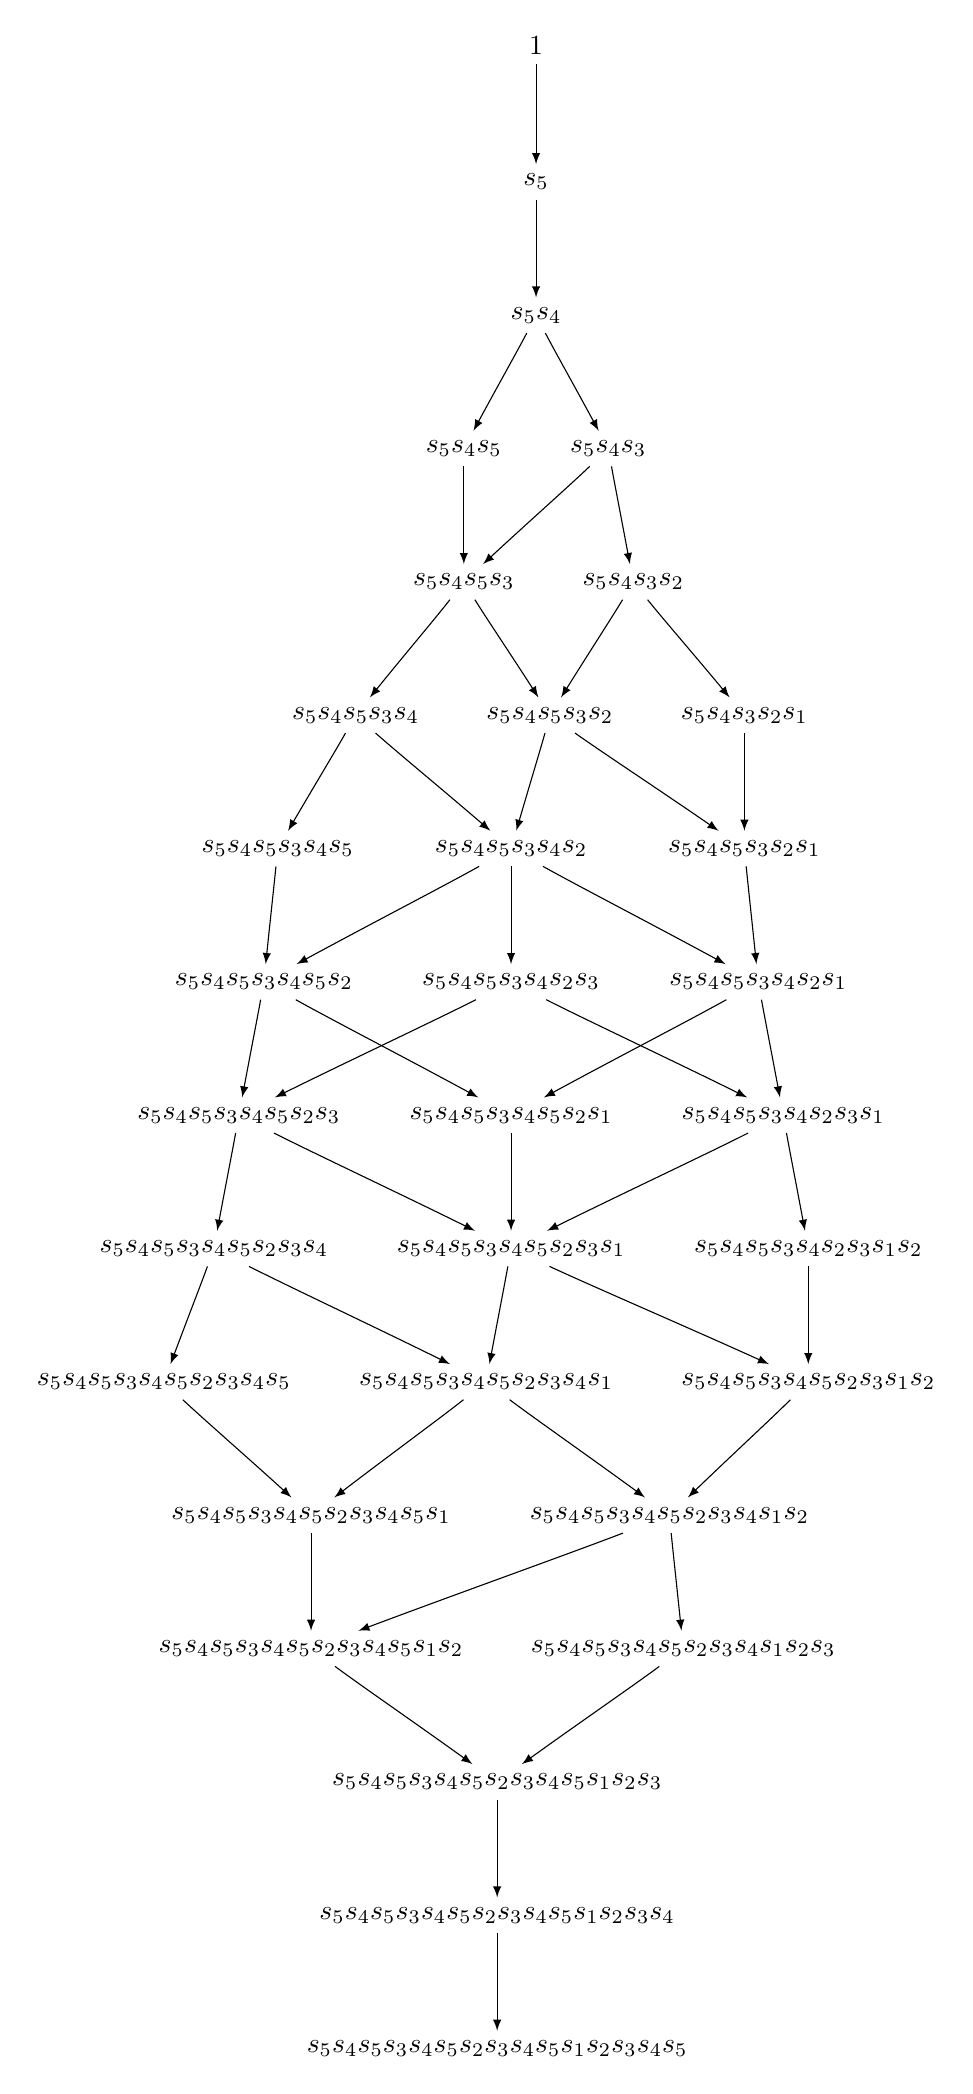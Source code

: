 \begin{tikzpicture}[>=latex,line join=bevel,]
%%
\node (s5*s4*s5*s3*s4*s5*s2*s1) at (174bp,342bp) [draw,draw=none] {$s_{5}s_{4}s_{5}s_{3}s_{4}s_{5}s_{2}s_{1}$};
  \node (s5*s4*s5*s3*s4*s5*s2*s3*s4*s5*s1*s2) at (102bp,150bp) [draw,draw=none] {$s_{5}s_{4}s_{5}s_{3}s_{4}s_{5}s_{2}s_{3}s_{4}s_{5}s_{1}s_{2}$};
  \node (s5*s4*s5*s3*s4*s5*s2*s3*s4*s5*s1*s2*s3*s4*s5) at (169bp,6bp) [draw,draw=none] {$s_{5}s_{4}s_{5}s_{3}s_{4}s_{5}s_{2}s_{3}s_{4}s_{5}s_{1}s_{2}s_{3}s_{4}s_{5}$};
  \node (s5*s4*s5*s3*s4*s5*s2*s3*s4*s5*s1*s2*s3) at (169bp,102bp) [draw,draw=none] {$s_{5}s_{4}s_{5}s_{3}s_{4}s_{5}s_{2}s_{3}s_{4}s_{5}s_{1}s_{2}s_{3}$};
  \node (s5*s4) at (183bp,630bp) [draw,draw=none] {$s_{5}s_{4}$};
  \node (1) at (183bp,727bp) [draw,draw=none] {$1$};
  \node (s5*s4*s5*s3*s4*s5*s2*s3*s4) at (67bp,294bp) [draw,draw=none] {$s_{5}s_{4}s_{5}s_{3}s_{4}s_{5}s_{2}s_{3}s_{4}$};
  \node (s5*s4*s5*s3*s4*s5*s2*s3*s4*s5*s1*s2*s3*s4) at (169bp,54bp) [draw,draw=none] {$s_{5}s_{4}s_{5}s_{3}s_{4}s_{5}s_{2}s_{3}s_{4}s_{5}s_{1}s_{2}s_{3}s_{4}$};
  \node (s5*s4*s5*s3*s4*s5*s2*s3*s4*s1*s2*s3) at (236bp,150bp) [draw,draw=none] {$s_{5}s_{4}s_{5}s_{3}s_{4}s_{5}s_{2}s_{3}s_{4}s_{1}s_{2}s_{3}$};
  \node (s5*s4*s5*s3*s4*s5*s2*s3*s1) at (174bp,294bp) [draw,draw=none] {$s_{5}s_{4}s_{5}s_{3}s_{4}s_{5}s_{2}s_{3}s_{1}$};
  \node (s5) at (183bp,678bp) [draw,draw=none] {$s_{5}$};
  \node (s5*s4*s5*s3*s4*s2*s3*s1) at (272bp,342bp) [draw,draw=none] {$s_{5}s_{4}s_{5}s_{3}s_{4}s_{2}s_{3}s_{1}$};
  \node (s5*s4*s5*s3*s4*s5*s2*s3*s4*s1) at (165bp,246bp) [draw,draw=none] {$s_{5}s_{4}s_{5}s_{3}s_{4}s_{5}s_{2}s_{3}s_{4}s_{1}$};
  \node (s5*s4*s5*s3*s4*s5*s2*s3*s4*s5) at (49bp,246bp) [draw,draw=none] {$s_{5}s_{4}s_{5}s_{3}s_{4}s_{5}s_{2}s_{3}s_{4}s_{5}$};
  \node (s5*s4*s5*s3*s4*s5*s2*s3) at (76bp,342bp) [draw,draw=none] {$s_{5}s_{4}s_{5}s_{3}s_{4}s_{5}s_{2}s_{3}$};
  \node (s5*s4*s3*s2*s1) at (258bp,486bp) [draw,draw=none] {$s_{5}s_{4}s_{3}s_{2}s_{1}$};
  \node (s5*s4*s5*s3*s4*s5*s2*s3*s1*s2) at (281bp,246bp) [draw,draw=none] {$s_{5}s_{4}s_{5}s_{3}s_{4}s_{5}s_{2}s_{3}s_{1}s_{2}$};
  \node (s5*s4*s5*s3*s4*s5*s2) at (85bp,390bp) [draw,draw=none] {$s_{5}s_{4}s_{5}s_{3}s_{4}s_{5}s_{2}$};
  \node (s5*s4*s5*s3*s4*s2*s3*s1*s2) at (281bp,294bp) [draw,draw=none] {$s_{5}s_{4}s_{5}s_{3}s_{4}s_{2}s_{3}s_{1}s_{2}$};
  \node (s5*s4*s5*s3*s4*s2) at (174bp,438bp) [draw,draw=none] {$s_{5}s_{4}s_{5}s_{3}s_{4}s_{2}$};
  \node (s5*s4*s5*s3*s4*s5) at (90bp,438bp) [draw,draw=none] {$s_{5}s_{4}s_{5}s_{3}s_{4}s_{5}$};
  \node (s5*s4*s5*s3) at (157bp,534bp) [draw,draw=none] {$s_{5}s_{4}s_{5}s_{3}$};
  \node (s5*s4*s5*s3*s2) at (188bp,486bp) [draw,draw=none] {$s_{5}s_{4}s_{5}s_{3}s_{2}$};
  \node (s5*s4*s5*s3*s4*s5*s2*s3*s4*s1*s2) at (231bp,198bp) [draw,draw=none] {$s_{5}s_{4}s_{5}s_{3}s_{4}s_{5}s_{2}s_{3}s_{4}s_{1}s_{2}$};
  \node (s5*s4*s3*s2) at (218bp,534bp) [draw,draw=none] {$s_{5}s_{4}s_{3}s_{2}$};
  \node (s5*s4*s5*s3*s2*s1) at (258bp,438bp) [draw,draw=none] {$s_{5}s_{4}s_{5}s_{3}s_{2}s_{1}$};
  \node (s5*s4*s3) at (209bp,582bp) [draw,draw=none] {$s_{5}s_{4}s_{3}$};
  \node (s5*s4*s5*s3*s4) at (118bp,486bp) [draw,draw=none] {$s_{5}s_{4}s_{5}s_{3}s_{4}$};
  \node (s5*s4*s5) at (157bp,582bp) [draw,draw=none] {$s_{5}s_{4}s_{5}$};
  \node (s5*s4*s5*s3*s4*s5*s2*s3*s4*s5*s1) at (102bp,198bp) [draw,draw=none] {$s_{5}s_{4}s_{5}s_{3}s_{4}s_{5}s_{2}s_{3}s_{4}s_{5}s_{1}$};
  \node (s5*s4*s5*s3*s4*s2*s1) at (263bp,390bp) [draw,draw=none] {$s_{5}s_{4}s_{5}s_{3}s_{4}s_{2}s_{1}$};
  \node (s5*s4*s5*s3*s4*s2*s3) at (174bp,390bp) [draw,draw=none] {$s_{5}s_{4}s_{5}s_{3}s_{4}s_{2}s_{3}$};
  \draw [black,->] (s5*s4*s5*s3*s4*s5*s2*s3*s4*s1*s2) ..controls (194.81bp,184.1bp) and (152.73bp,169.09bp)  .. (s5*s4*s5*s3*s4*s5*s2*s3*s4*s5*s1*s2);
  \draw [black,->] (s5*s4*s5*s3*s4*s5*s2*s3*s4*s1) ..controls (147.99bp,232.58bp) and (130.3bp,219.66bp)  .. (s5*s4*s5*s3*s4*s5*s2*s3*s4*s5*s1);
  \draw [black,->] (s5*s4*s5*s3*s4*s2*s1) ..controls (238.63bp,376.41bp) and (211.29bp,362.27bp)  .. (s5*s4*s5*s3*s4*s5*s2*s1);
  \draw [black,->] (s5*s4*s5*s3*s4*s2) ..controls (198.37bp,424.41bp) and (225.71bp,410.27bp)  .. (s5*s4*s5*s3*s4*s2*s1);
  \draw [black,->] (s5*s4*s5*s3*s4*s2*s3*s1) ..controls (274.24bp,329.55bp) and (276.29bp,319.07bp)  .. (s5*s4*s5*s3*s4*s2*s3*s1*s2);
  \draw [black,->] (s5*s4*s5*s3*s4*s5*s2*s3*s4*s5*s1*s2*s3) ..controls (169bp,89.554bp) and (169bp,79.067bp)  .. (s5*s4*s5*s3*s4*s5*s2*s3*s4*s5*s1*s2*s3*s4);
  \draw [black,->] (s5*s4) ..controls (176.37bp,617.28bp) and (170.07bp,606.12bp)  .. (s5*s4*s5);
  \draw [black,->] (s5*s4*s5*s3*s4*s5*s2*s3*s4*s5*s1*s2) ..controls (119.83bp,136.76bp) and (139.03bp,123.57bp)  .. (s5*s4*s5*s3*s4*s5*s2*s3*s4*s5*s1*s2*s3);
  \draw [black,->] (s5*s4*s5*s3*s4*s5*s2*s3*s1*s2) ..controls (267.73bp,232.79bp) and (254.27bp,220.41bp)  .. (s5*s4*s5*s3*s4*s5*s2*s3*s4*s1*s2);
  \draw [black,->] (s5*s4*s5*s3) ..controls (164.99bp,521.14bp) and (172.75bp,509.63bp)  .. (s5*s4*s5*s3*s2);
  \draw [black,->] (s5*s4*s5*s3*s4*s5*s2*s3*s1) ..controls (171.76bp,281.55bp) and (169.71bp,271.07bp)  .. (s5*s4*s5*s3*s4*s5*s2*s3*s4*s1);
  \draw [black,->] (s5*s4*s5*s3*s4*s5*s2*s3*s4*s5) ..controls (63.147bp,232.72bp) and (77.62bp,220.16bp)  .. (s5*s4*s5*s3*s4*s5*s2*s3*s4*s5*s1);
  \draw [black,->] (s5*s4*s5*s3*s4*s5*s2*s3*s4*s5*s1) ..controls (102bp,185.55bp) and (102bp,175.07bp)  .. (s5*s4*s5*s3*s4*s5*s2*s3*s4*s5*s1*s2);
  \draw [black,->] (s5*s4*s5*s3*s4*s5*s2*s3*s4*s1*s2) ..controls (232.24bp,185.55bp) and (233.38bp,175.07bp)  .. (s5*s4*s5*s3*s4*s5*s2*s3*s4*s1*s2*s3);
  \draw [black,->] (s5*s4*s5*s3*s4*s5*s2) ..controls (109.37bp,376.41bp) and (136.71bp,362.27bp)  .. (s5*s4*s5*s3*s4*s5*s2*s1);
  \draw [black,->] (s5*s4*s5*s3*s4*s5*s2*s3*s4*s1*s2*s3) ..controls (218.17bp,136.76bp) and (198.97bp,123.57bp)  .. (s5*s4*s5*s3*s4*s5*s2*s3*s4*s5*s1*s2*s3);
  \draw [black,->] (s5*s4*s5*s3*s2) ..controls (206.74bp,472.69bp) and (227.08bp,459.32bp)  .. (s5*s4*s5*s3*s2*s1);
  \draw [black,->] (s5) ..controls (183bp,665.55bp) and (183bp,655.07bp)  .. (s5*s4);
  \draw [black,->] (s5*s4*s5*s3*s4*s2*s3*s1) ..controls (245.02bp,328.34bp) and (214.51bp,314.01bp)  .. (s5*s4*s5*s3*s4*s5*s2*s3*s1);
  \draw [black,->] (s5*s4*s5) ..controls (157bp,569.55bp) and (157bp,559.07bp)  .. (s5*s4*s5*s3);
  \draw [black,->] (s5*s4*s3) ..controls (195.2bp,568.79bp) and (181.2bp,556.41bp)  .. (s5*s4*s5*s3);
  \draw [black,->] (s5*s4*s5*s3*s4) ..controls (132.95bp,472.72bp) and (148.24bp,460.16bp)  .. (s5*s4*s5*s3*s4*s2);
  \draw [black,->] (s5*s4*s5*s3*s4*s5*s2*s3) ..controls (73.76bp,329.55bp) and (71.709bp,319.07bp)  .. (s5*s4*s5*s3*s4*s5*s2*s3*s4);
  \draw [black,->] (s5*s4*s5*s3*s4*s2*s3) ..controls (147.02bp,376.34bp) and (116.51bp,362.01bp)  .. (s5*s4*s5*s3*s4*s5*s2*s3);
  \draw [black,->] (s5*s4*s5*s3*s4*s2) ..controls (174bp,425.55bp) and (174bp,415.07bp)  .. (s5*s4*s5*s3*s4*s2*s3);
  \draw [black,->] (s5*s4*s5*s3*s4*s5*s2*s3) ..controls (102.98bp,328.34bp) and (133.49bp,314.01bp)  .. (s5*s4*s5*s3*s4*s5*s2*s3*s1);
  \draw [black,->] (s5*s4*s3*s2*s1) ..controls (258bp,473.55bp) and (258bp,463.07bp)  .. (s5*s4*s5*s3*s2*s1);
  \draw [black,->] (s5*s4*s5*s3*s4*s5*s2*s3*s4*s5*s1*s2*s3*s4) ..controls (169bp,41.554bp) and (169bp,31.067bp)  .. (s5*s4*s5*s3*s4*s5*s2*s3*s4*s5*s1*s2*s3*s4*s5);
  \draw [black,->] (s5*s4*s5*s3*s4*s5) ..controls (88.756bp,425.55bp) and (87.616bp,415.07bp)  .. (s5*s4*s5*s3*s4*s5*s2);
  \draw [black,->] (s5*s4*s3*s2) ..controls (228.44bp,521bp) and (238.74bp,509.15bp)  .. (s5*s4*s3*s2*s1);
  \draw [black,->] (s5*s4*s3) ..controls (211.24bp,569.55bp) and (213.29bp,559.07bp)  .. (s5*s4*s3*s2);
  \draw [black,->] (1) ..controls (183bp,713.83bp) and (183bp,703.21bp)  .. (s5);
  \draw [black,->] (s5*s4*s5*s3*s4*s5*s2*s3*s4*s1) ..controls (182.57bp,232.76bp) and (201.48bp,219.57bp)  .. (s5*s4*s5*s3*s4*s5*s2*s3*s4*s1*s2);
  \draw [black,->] (s5*s4*s5*s3*s4*s2*s1) ..controls (265.24bp,377.55bp) and (267.29bp,367.07bp)  .. (s5*s4*s5*s3*s4*s2*s3*s1);
  \draw [black,->] (s5*s4*s5*s3) ..controls (146.83bp,521bp) and (136.78bp,509.15bp)  .. (s5*s4*s5*s3*s4);
  \draw [black,->] (s5*s4*s5*s3*s4*s5*s2*s3*s1) ..controls (203.7bp,280.23bp) and (237.69bp,265.62bp)  .. (s5*s4*s5*s3*s4*s5*s2*s3*s1*s2);
  \draw [black,->] (s5*s4*s5*s3*s4*s5*s2*s3*s4) ..controls (93.977bp,280.34bp) and (124.49bp,266.01bp)  .. (s5*s4*s5*s3*s4*s5*s2*s3*s4*s1);
  \draw [black,->] (s5*s4*s5*s3*s4*s5*s2) ..controls (82.76bp,377.55bp) and (80.709bp,367.07bp)  .. (s5*s4*s5*s3*s4*s5*s2*s3);
  \draw [black,->] (s5*s4*s3*s2) ..controls (210.31bp,521.21bp) and (202.92bp,509.87bp)  .. (s5*s4*s5*s3*s2);
  \draw [black,->] (s5*s4*s5*s3*s2) ..controls (184.5bp,473.48bp) and (181.25bp,462.83bp)  .. (s5*s4*s5*s3*s4*s2);
  \draw [black,->] (s5*s4*s5*s3*s4*s2*s3) ..controls (200.98bp,376.34bp) and (231.49bp,362.01bp)  .. (s5*s4*s5*s3*s4*s2*s3*s1);
  \draw [black,->] (s5*s4*s5*s3*s2*s1) ..controls (259.24bp,425.55bp) and (260.38bp,415.07bp)  .. (s5*s4*s5*s3*s4*s2*s1);
  \draw [black,->] (s5*s4*s5*s3*s4*s2) ..controls (149.63bp,424.41bp) and (122.29bp,410.27bp)  .. (s5*s4*s5*s3*s4*s5*s2);
  \draw [black,->] (s5*s4*s5*s3*s4*s5*s2*s3*s4) ..controls (62.467bp,281.41bp) and (58.232bp,270.59bp)  .. (s5*s4*s5*s3*s4*s5*s2*s3*s4*s5);
  \draw [black,->] (s5*s4*s5*s3*s4) ..controls (110.82bp,473.21bp) and (103.92bp,461.87bp)  .. (s5*s4*s5*s3*s4*s5);
  \draw [black,->] (s5*s4*s5*s3*s4*s2*s3*s1*s2) ..controls (281bp,281.55bp) and (281bp,271.07bp)  .. (s5*s4*s5*s3*s4*s5*s2*s3*s1*s2);
  \draw [black,->] (s5*s4) ..controls (189.63bp,617.28bp) and (195.93bp,606.12bp)  .. (s5*s4*s3);
  \draw [black,->] (s5*s4*s5*s3*s4*s5*s2*s1) ..controls (174bp,329.55bp) and (174bp,319.07bp)  .. (s5*s4*s5*s3*s4*s5*s2*s3*s1);
%
\end{tikzpicture}